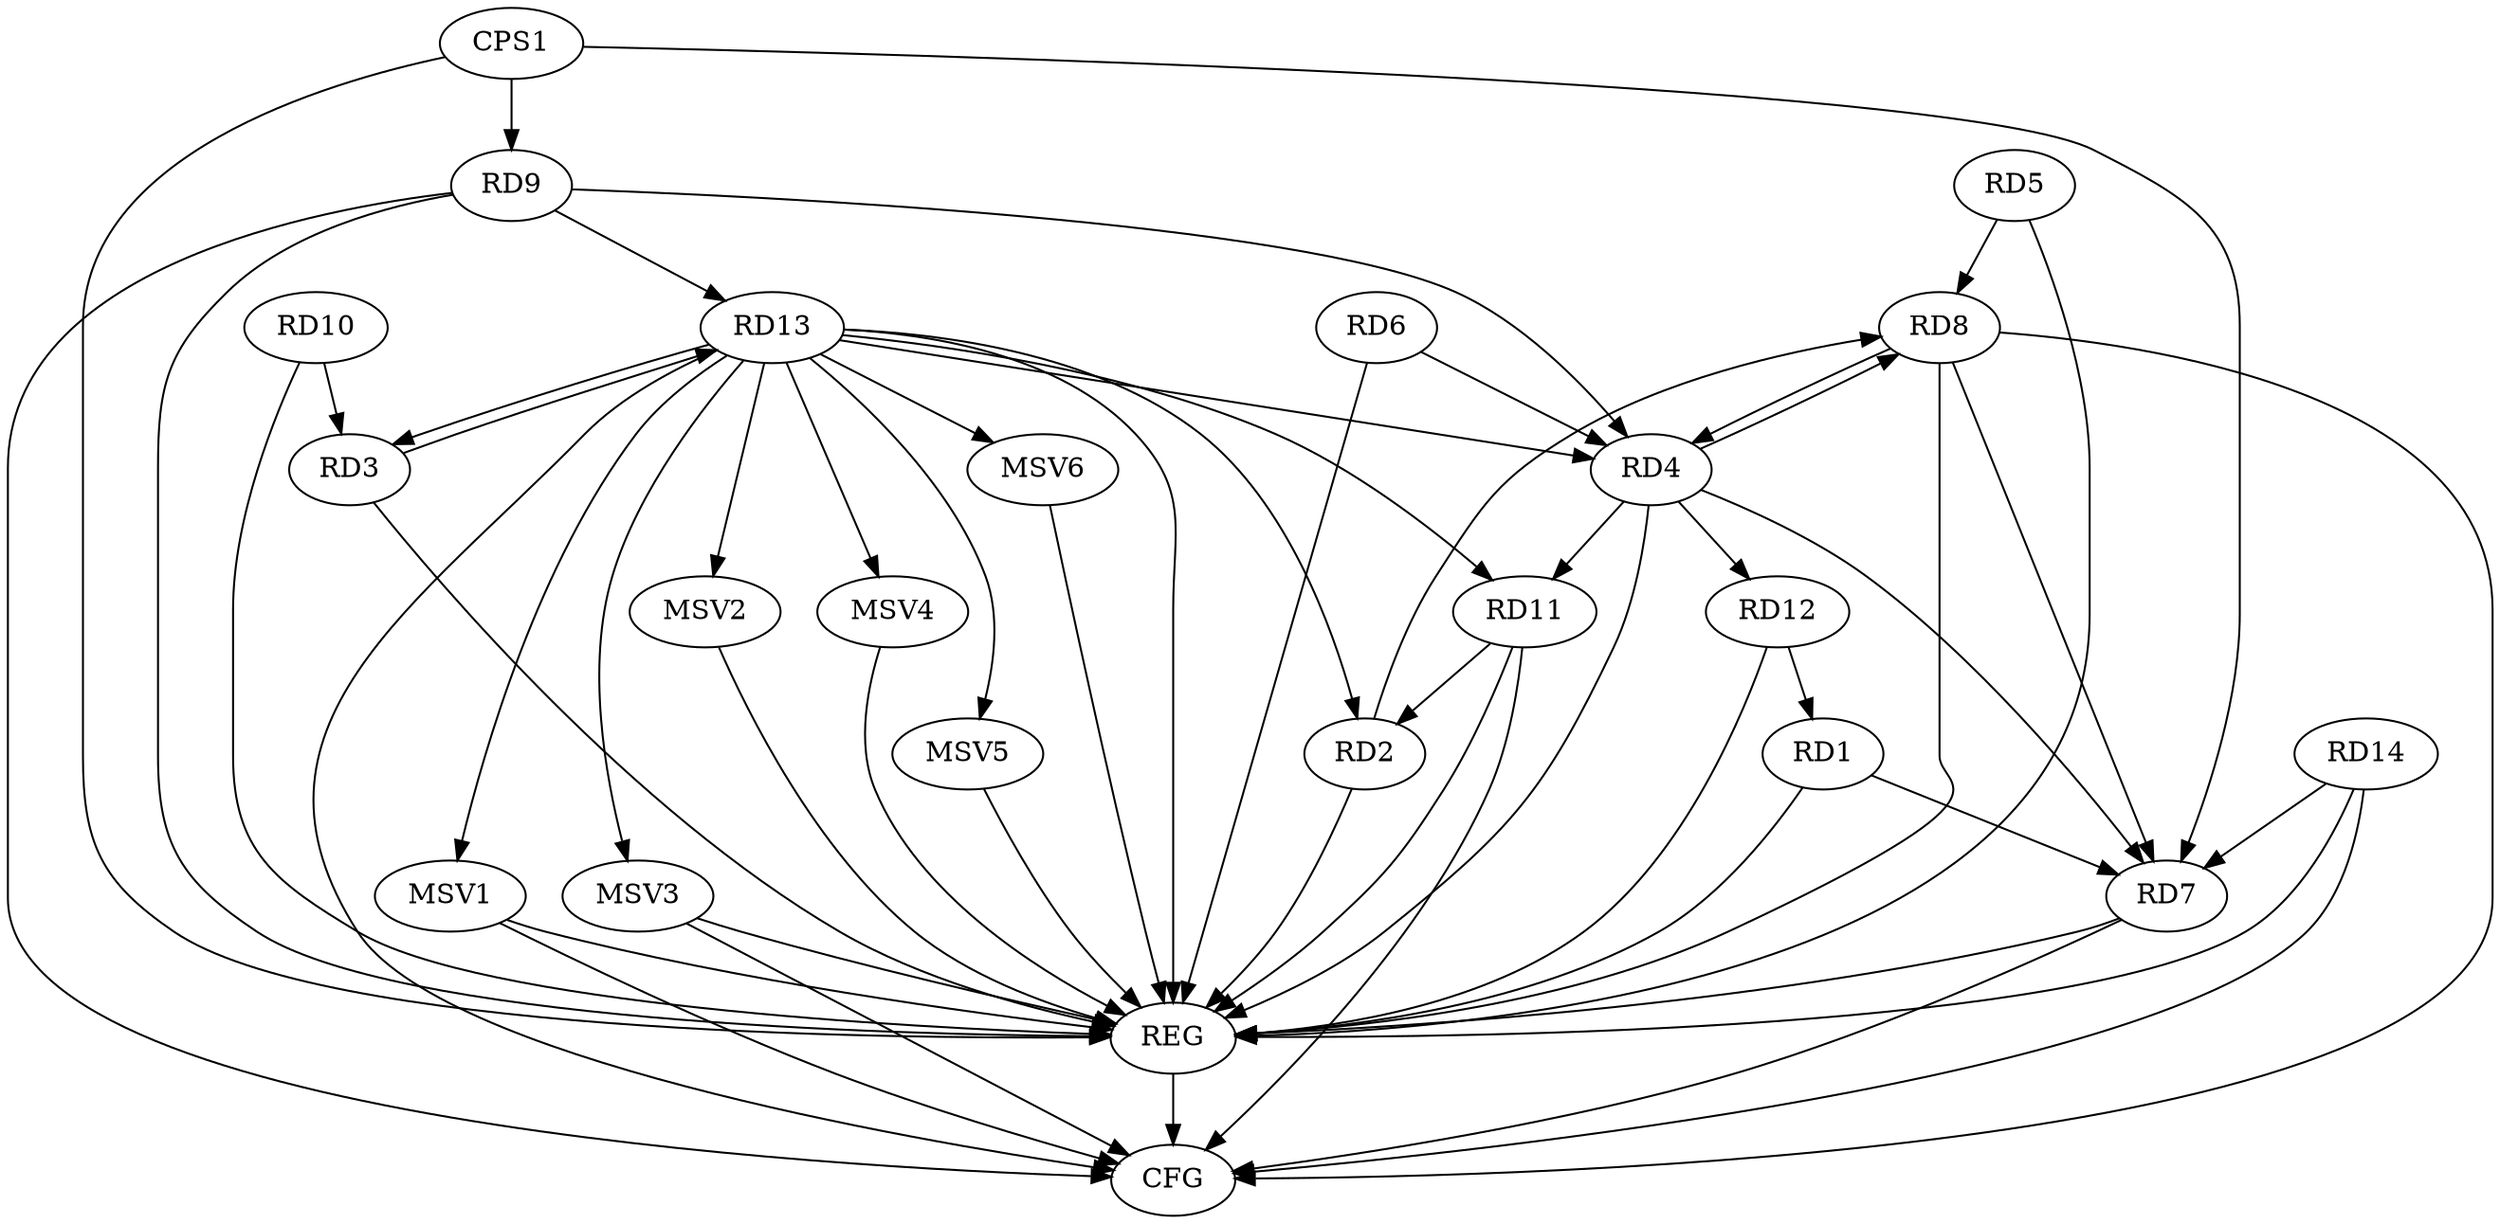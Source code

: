 strict digraph G {
  RD1 [ label="RD1" ];
  RD2 [ label="RD2" ];
  RD3 [ label="RD3" ];
  RD4 [ label="RD4" ];
  RD5 [ label="RD5" ];
  RD6 [ label="RD6" ];
  RD7 [ label="RD7" ];
  RD8 [ label="RD8" ];
  RD9 [ label="RD9" ];
  RD10 [ label="RD10" ];
  RD11 [ label="RD11" ];
  RD12 [ label="RD12" ];
  RD13 [ label="RD13" ];
  RD14 [ label="RD14" ];
  CPS1 [ label="CPS1" ];
  REG [ label="REG" ];
  CFG [ label="CFG" ];
  MSV1 [ label="MSV1" ];
  MSV2 [ label="MSV2" ];
  MSV3 [ label="MSV3" ];
  MSV4 [ label="MSV4" ];
  MSV5 [ label="MSV5" ];
  MSV6 [ label="MSV6" ];
  RD1 -> RD7;
  RD12 -> RD1;
  RD2 -> RD8;
  RD11 -> RD2;
  RD13 -> RD2;
  RD10 -> RD3;
  RD3 -> RD13;
  RD13 -> RD3;
  RD6 -> RD4;
  RD4 -> RD7;
  RD4 -> RD8;
  RD8 -> RD4;
  RD9 -> RD4;
  RD4 -> RD11;
  RD4 -> RD12;
  RD13 -> RD4;
  RD5 -> RD8;
  RD8 -> RD7;
  RD14 -> RD7;
  RD9 -> RD13;
  RD13 -> RD11;
  CPS1 -> RD7;
  CPS1 -> RD9;
  RD1 -> REG;
  RD2 -> REG;
  RD3 -> REG;
  RD4 -> REG;
  RD5 -> REG;
  RD6 -> REG;
  RD7 -> REG;
  RD8 -> REG;
  RD9 -> REG;
  RD10 -> REG;
  RD11 -> REG;
  RD12 -> REG;
  RD13 -> REG;
  RD14 -> REG;
  CPS1 -> REG;
  RD7 -> CFG;
  RD8 -> CFG;
  RD11 -> CFG;
  RD13 -> CFG;
  RD9 -> CFG;
  RD14 -> CFG;
  REG -> CFG;
  RD13 -> MSV1;
  MSV1 -> REG;
  MSV1 -> CFG;
  RD13 -> MSV2;
  MSV2 -> REG;
  RD13 -> MSV3;
  RD13 -> MSV4;
  MSV3 -> REG;
  MSV3 -> CFG;
  MSV4 -> REG;
  RD13 -> MSV5;
  MSV5 -> REG;
  RD13 -> MSV6;
  MSV6 -> REG;
}
